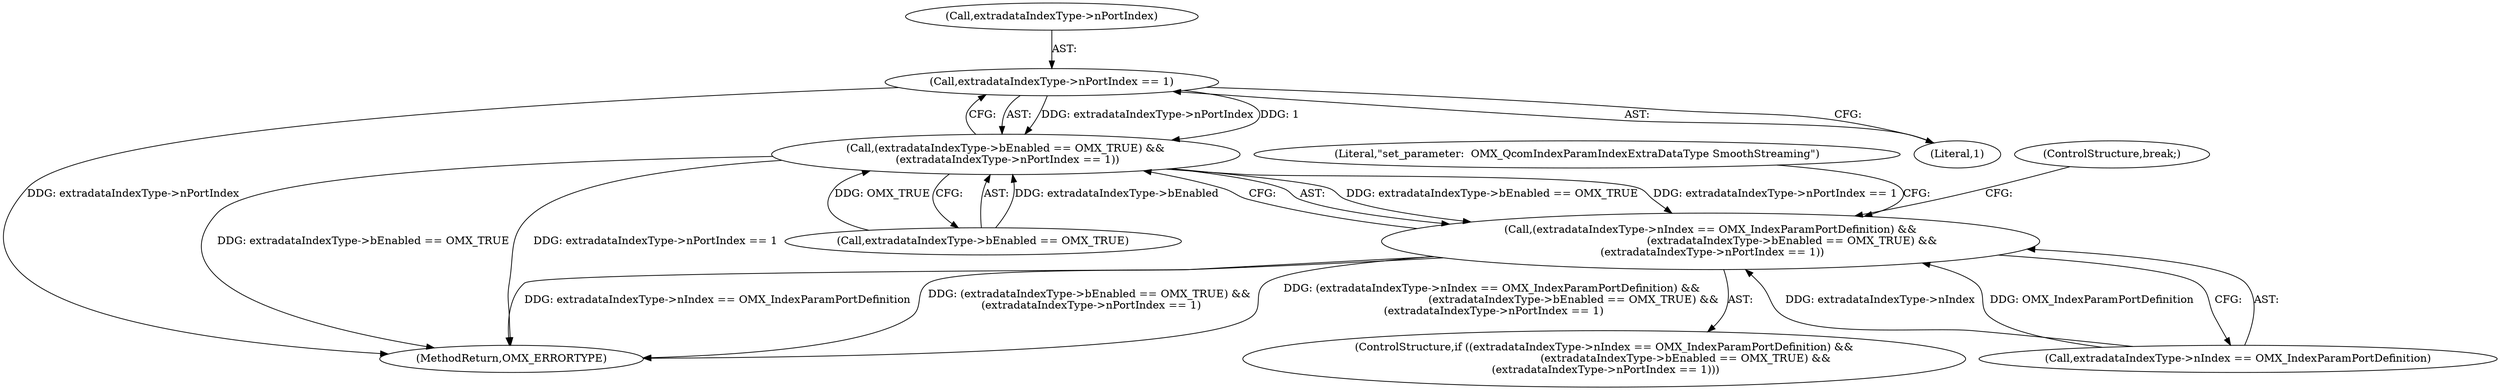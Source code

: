 digraph "0_Android_560ccdb509a7b86186fac0fce1b25bd9a3e6a6e8_2@pointer" {
"1002560" [label="(Call,extradataIndexType->nPortIndex == 1)"];
"1002554" [label="(Call,(extradataIndexType->bEnabled == OMX_TRUE) &&\n (extradataIndexType->nPortIndex == 1))"];
"1002548" [label="(Call,(extradataIndexType->nIndex == OMX_IndexParamPortDefinition) &&\n                                                (extradataIndexType->bEnabled == OMX_TRUE) &&\n (extradataIndexType->nPortIndex == 1))"];
"1002576" [label="(ControlStructure,break;)"];
"1002549" [label="(Call,extradataIndexType->nIndex == OMX_IndexParamPortDefinition)"];
"1002564" [label="(Literal,1)"];
"1002548" [label="(Call,(extradataIndexType->nIndex == OMX_IndexParamPortDefinition) &&\n                                                (extradataIndexType->bEnabled == OMX_TRUE) &&\n (extradataIndexType->nPortIndex == 1))"];
"1003102" [label="(MethodReturn,OMX_ERRORTYPE)"];
"1002555" [label="(Call,extradataIndexType->bEnabled == OMX_TRUE)"];
"1002567" [label="(Literal,\"set_parameter:  OMX_QcomIndexParamIndexExtraDataType SmoothStreaming\")"];
"1002547" [label="(ControlStructure,if ((extradataIndexType->nIndex == OMX_IndexParamPortDefinition) &&\n                                                (extradataIndexType->bEnabled == OMX_TRUE) &&\n (extradataIndexType->nPortIndex == 1)))"];
"1002554" [label="(Call,(extradataIndexType->bEnabled == OMX_TRUE) &&\n (extradataIndexType->nPortIndex == 1))"];
"1002560" [label="(Call,extradataIndexType->nPortIndex == 1)"];
"1002561" [label="(Call,extradataIndexType->nPortIndex)"];
"1002560" -> "1002554"  [label="AST: "];
"1002560" -> "1002564"  [label="CFG: "];
"1002561" -> "1002560"  [label="AST: "];
"1002564" -> "1002560"  [label="AST: "];
"1002554" -> "1002560"  [label="CFG: "];
"1002560" -> "1003102"  [label="DDG: extradataIndexType->nPortIndex"];
"1002560" -> "1002554"  [label="DDG: extradataIndexType->nPortIndex"];
"1002560" -> "1002554"  [label="DDG: 1"];
"1002554" -> "1002548"  [label="AST: "];
"1002554" -> "1002555"  [label="CFG: "];
"1002555" -> "1002554"  [label="AST: "];
"1002548" -> "1002554"  [label="CFG: "];
"1002554" -> "1003102"  [label="DDG: extradataIndexType->bEnabled == OMX_TRUE"];
"1002554" -> "1003102"  [label="DDG: extradataIndexType->nPortIndex == 1"];
"1002554" -> "1002548"  [label="DDG: extradataIndexType->bEnabled == OMX_TRUE"];
"1002554" -> "1002548"  [label="DDG: extradataIndexType->nPortIndex == 1"];
"1002555" -> "1002554"  [label="DDG: extradataIndexType->bEnabled"];
"1002555" -> "1002554"  [label="DDG: OMX_TRUE"];
"1002548" -> "1002547"  [label="AST: "];
"1002548" -> "1002549"  [label="CFG: "];
"1002549" -> "1002548"  [label="AST: "];
"1002567" -> "1002548"  [label="CFG: "];
"1002576" -> "1002548"  [label="CFG: "];
"1002548" -> "1003102"  [label="DDG: extradataIndexType->nIndex == OMX_IndexParamPortDefinition"];
"1002548" -> "1003102"  [label="DDG: (extradataIndexType->bEnabled == OMX_TRUE) &&\n (extradataIndexType->nPortIndex == 1)"];
"1002548" -> "1003102"  [label="DDG: (extradataIndexType->nIndex == OMX_IndexParamPortDefinition) &&\n                                                (extradataIndexType->bEnabled == OMX_TRUE) &&\n (extradataIndexType->nPortIndex == 1)"];
"1002549" -> "1002548"  [label="DDG: extradataIndexType->nIndex"];
"1002549" -> "1002548"  [label="DDG: OMX_IndexParamPortDefinition"];
}
